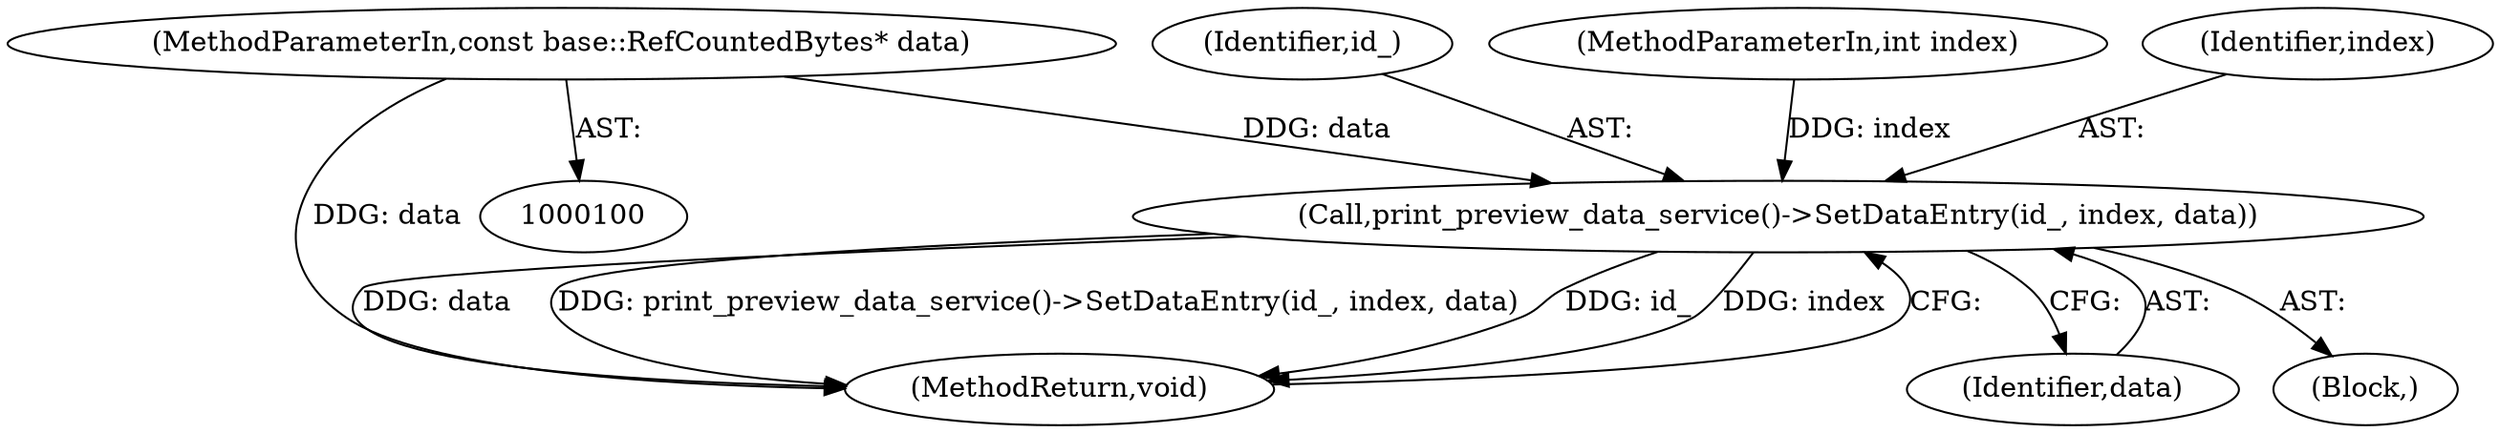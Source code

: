 digraph "0_Chrome_116d0963cadfbf55ef2ec3d13781987c4d80517a_23@pointer" {
"1000102" [label="(MethodParameterIn,const base::RefCountedBytes* data)"];
"1000104" [label="(Call,print_preview_data_service()->SetDataEntry(id_, index, data))"];
"1000103" [label="(Block,)"];
"1000102" [label="(MethodParameterIn,const base::RefCountedBytes* data)"];
"1000105" [label="(Identifier,id_)"];
"1000101" [label="(MethodParameterIn,int index)"];
"1000108" [label="(MethodReturn,void)"];
"1000106" [label="(Identifier,index)"];
"1000104" [label="(Call,print_preview_data_service()->SetDataEntry(id_, index, data))"];
"1000107" [label="(Identifier,data)"];
"1000102" -> "1000100"  [label="AST: "];
"1000102" -> "1000108"  [label="DDG: data"];
"1000102" -> "1000104"  [label="DDG: data"];
"1000104" -> "1000103"  [label="AST: "];
"1000104" -> "1000107"  [label="CFG: "];
"1000105" -> "1000104"  [label="AST: "];
"1000106" -> "1000104"  [label="AST: "];
"1000107" -> "1000104"  [label="AST: "];
"1000108" -> "1000104"  [label="CFG: "];
"1000104" -> "1000108"  [label="DDG: data"];
"1000104" -> "1000108"  [label="DDG: print_preview_data_service()->SetDataEntry(id_, index, data)"];
"1000104" -> "1000108"  [label="DDG: id_"];
"1000104" -> "1000108"  [label="DDG: index"];
"1000101" -> "1000104"  [label="DDG: index"];
}
